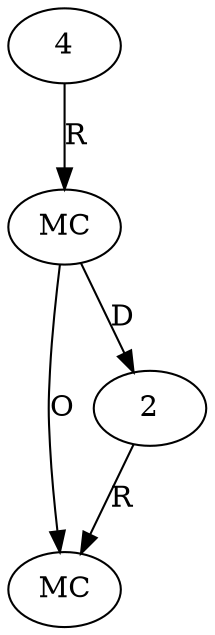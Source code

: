 digraph "AUG" {

  1 [ label="MC" s="size()" t="Collection" l="341" ];
  2 [ t="Set" n="dummy_" ];
  3 [ label="MC" s="keySet()" t="Map" l="341" ];
  4 [ t="Map" n="dummy_" ];
  2 -> 1 [ label="R" ];
  3 -> 1 [ label="O" ];
  3 -> 2 [ label="D" ];
  4 -> 3 [ label="R" ];
}
